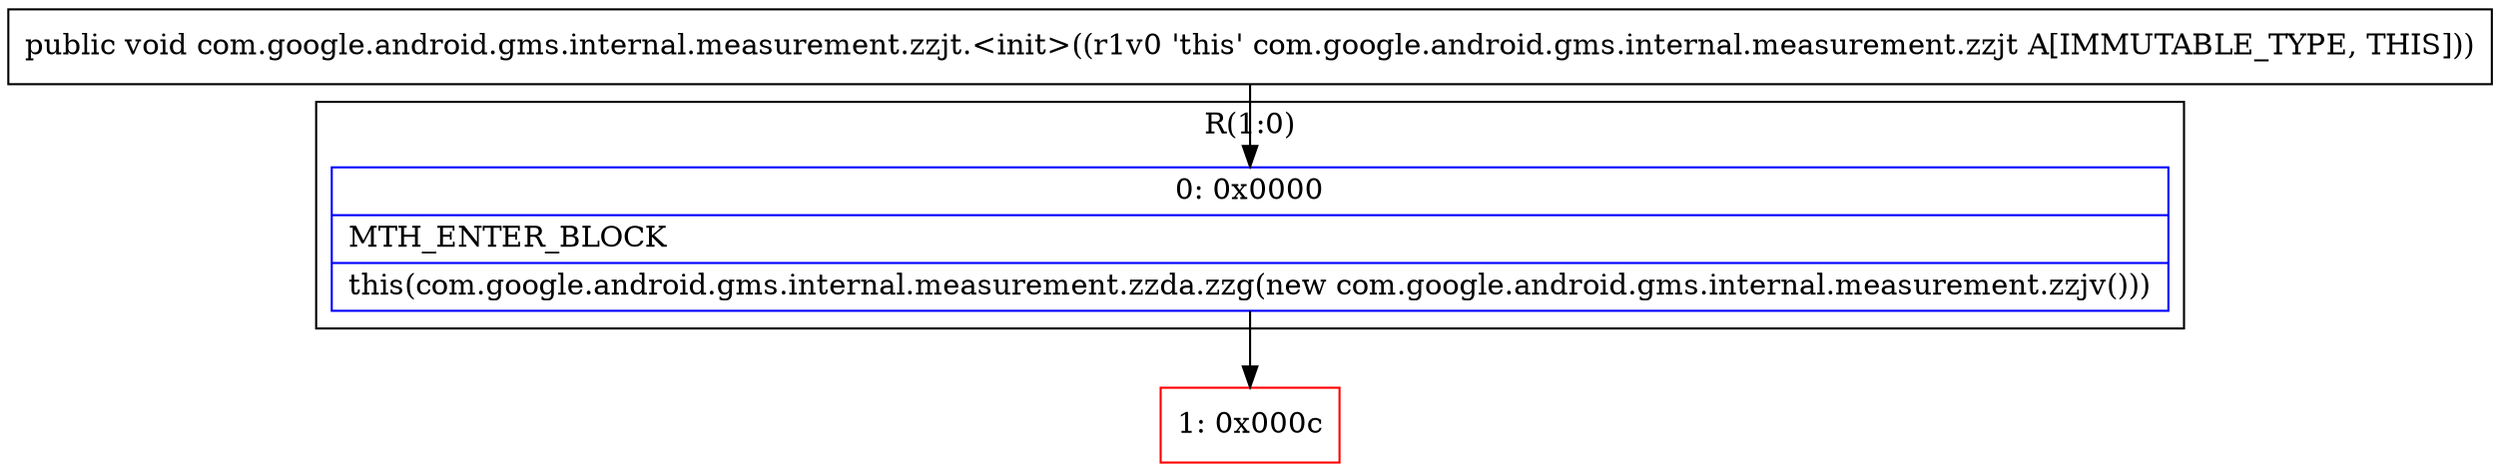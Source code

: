 digraph "CFG forcom.google.android.gms.internal.measurement.zzjt.\<init\>()V" {
subgraph cluster_Region_840421711 {
label = "R(1:0)";
node [shape=record,color=blue];
Node_0 [shape=record,label="{0\:\ 0x0000|MTH_ENTER_BLOCK\l|this(com.google.android.gms.internal.measurement.zzda.zzg(new com.google.android.gms.internal.measurement.zzjv()))\l}"];
}
Node_1 [shape=record,color=red,label="{1\:\ 0x000c}"];
MethodNode[shape=record,label="{public void com.google.android.gms.internal.measurement.zzjt.\<init\>((r1v0 'this' com.google.android.gms.internal.measurement.zzjt A[IMMUTABLE_TYPE, THIS])) }"];
MethodNode -> Node_0;
Node_0 -> Node_1;
}

